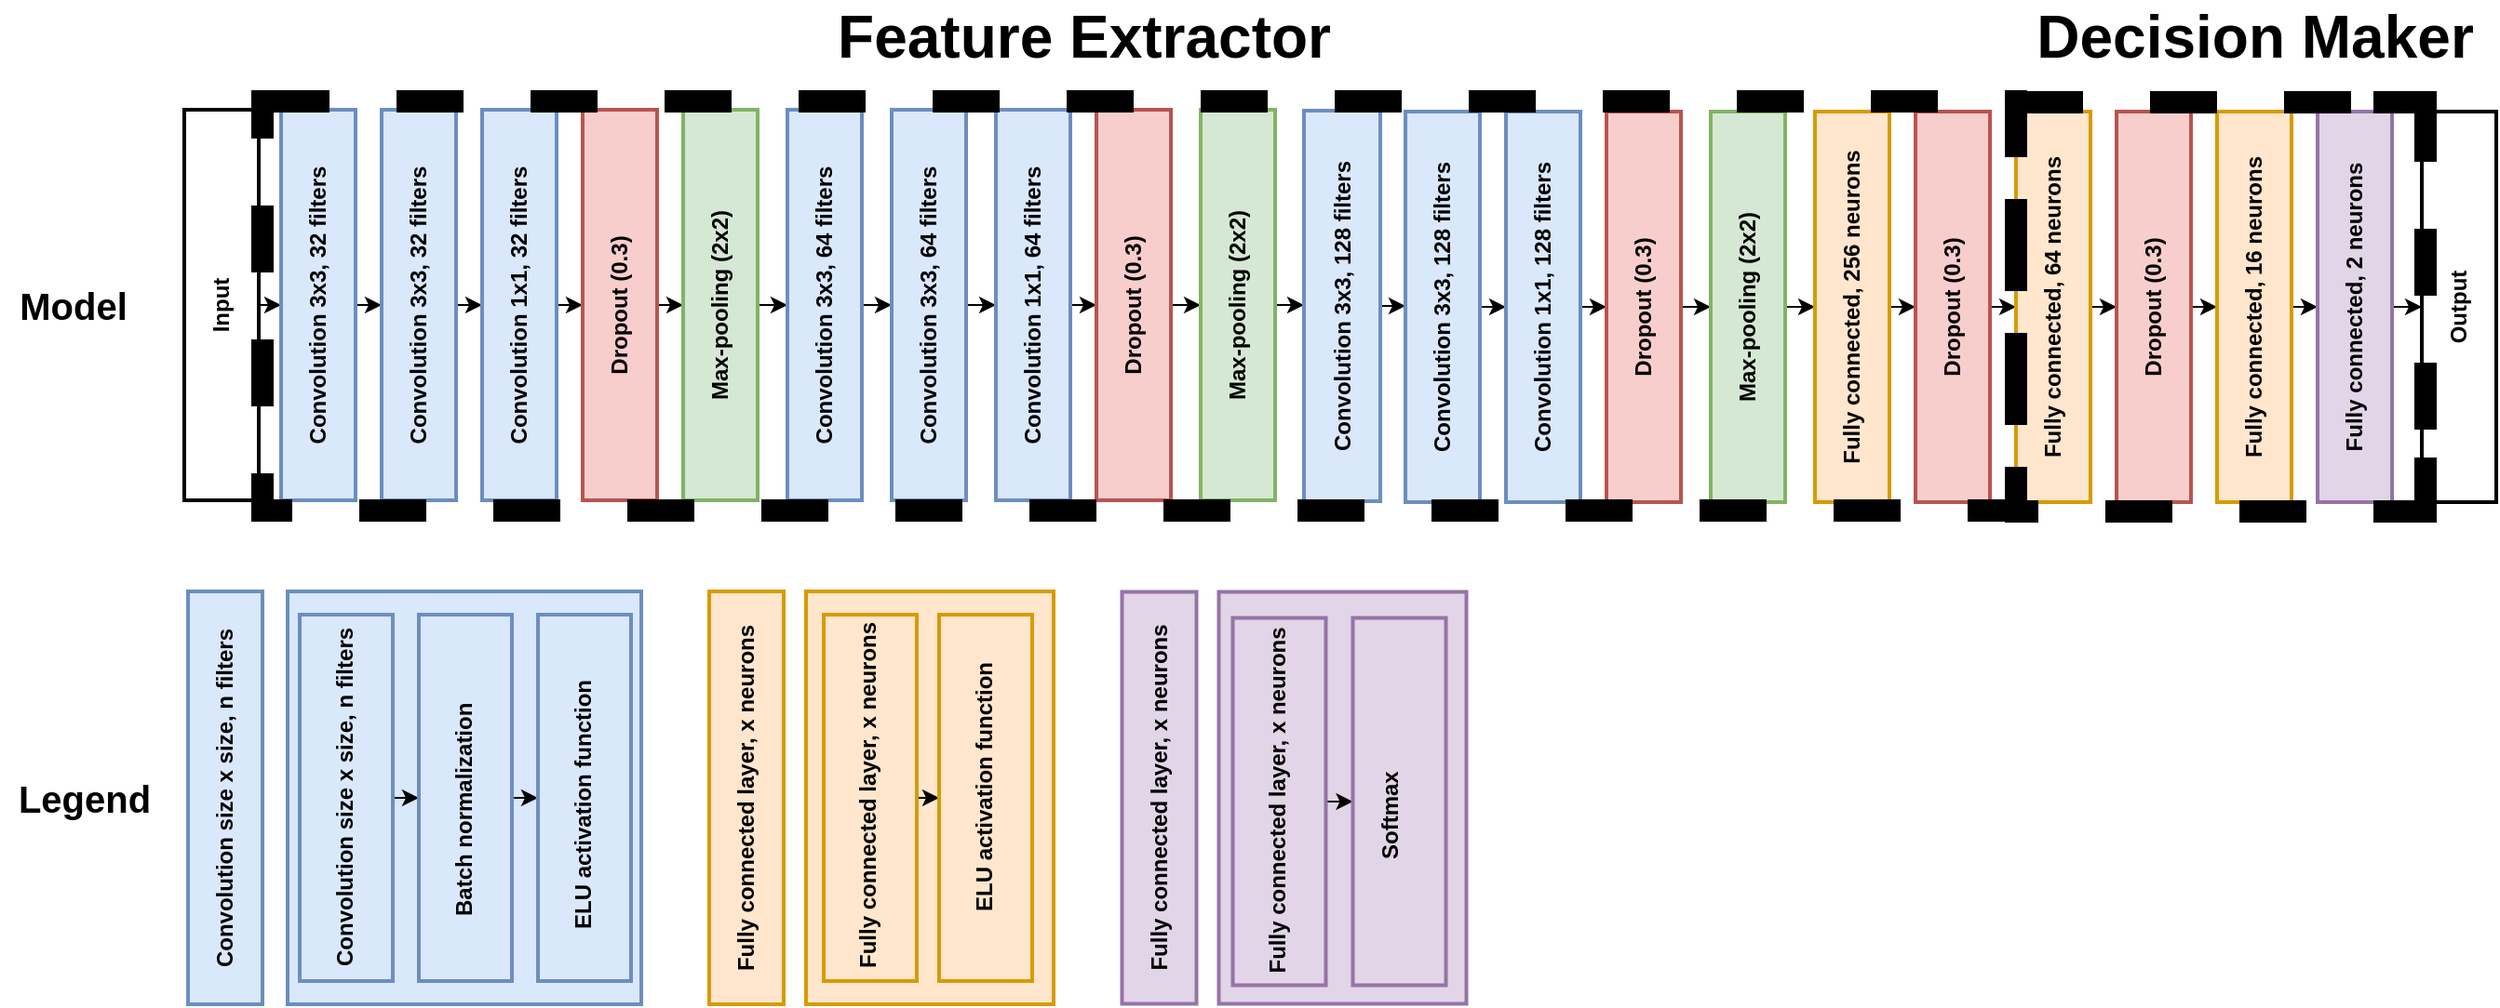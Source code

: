 <mxfile version="12.7.9" type="device"><diagram id="4HQOshZV_k2WL0ykkOAc" name="Page-1"><mxGraphModel dx="1426" dy="1092" grid="0" gridSize="10" guides="1" tooltips="1" connect="1" arrows="1" fold="1" page="0" pageScale="1" pageWidth="827" pageHeight="1169" math="0" shadow="0"><root><mxCell id="0"/><mxCell id="1" parent="0"/><mxCell id="lN7vfvfT1ER4BKv6xNQo-16" style="edgeStyle=orthogonalEdgeStyle;rounded=0;orthogonalLoop=1;jettySize=auto;html=1;exitX=0.5;exitY=1;exitDx=0;exitDy=0;entryX=0.5;entryY=0;entryDx=0;entryDy=0;" edge="1" parent="1" source="qrMhtpLLQNjBzLE9eOBl-1" target="qrMhtpLLQNjBzLE9eOBl-2"><mxGeometry relative="1" as="geometry"/></mxCell><mxCell id="qrMhtpLLQNjBzLE9eOBl-1" value="&lt;b&gt;Input&lt;/b&gt;" style="rounded=0;whiteSpace=wrap;html=1;strokeWidth=2;rotation=-90;" parent="1" vertex="1"><mxGeometry x="22" y="31" width="210" height="40" as="geometry"/></mxCell><mxCell id="qrMhtpLLQNjBzLE9eOBl-7" style="edgeStyle=orthogonalEdgeStyle;rounded=0;orthogonalLoop=1;jettySize=auto;html=1;exitX=0.5;exitY=1;exitDx=0;exitDy=0;entryX=0.5;entryY=0;entryDx=0;entryDy=0;" parent="1" source="qrMhtpLLQNjBzLE9eOBl-2" target="qrMhtpLLQNjBzLE9eOBl-4" edge="1"><mxGeometry relative="1" as="geometry"/></mxCell><mxCell id="qrMhtpLLQNjBzLE9eOBl-2" value="&lt;b&gt;Convolution 3x3, 32 filters&lt;/b&gt;" style="rounded=0;whiteSpace=wrap;html=1;strokeWidth=2;fillColor=#dae8fc;strokeColor=#6c8ebf;rotation=-90;" parent="1" vertex="1"><mxGeometry x="74" y="31" width="210" height="40" as="geometry"/></mxCell><mxCell id="qrMhtpLLQNjBzLE9eOBl-8" style="edgeStyle=orthogonalEdgeStyle;rounded=0;orthogonalLoop=1;jettySize=auto;html=1;exitX=0.5;exitY=1;exitDx=0;exitDy=0;entryX=0.5;entryY=0;entryDx=0;entryDy=0;" parent="1" source="qrMhtpLLQNjBzLE9eOBl-4" target="qrMhtpLLQNjBzLE9eOBl-5" edge="1"><mxGeometry relative="1" as="geometry"/></mxCell><mxCell id="qrMhtpLLQNjBzLE9eOBl-4" value="&lt;b&gt;Convolution 3x3, 32 filters&lt;/b&gt;" style="rounded=0;whiteSpace=wrap;html=1;strokeWidth=2;fillColor=#dae8fc;strokeColor=#6c8ebf;rotation=-90;" parent="1" vertex="1"><mxGeometry x="128" y="31" width="210" height="40" as="geometry"/></mxCell><mxCell id="qrMhtpLLQNjBzLE9eOBl-12" style="edgeStyle=orthogonalEdgeStyle;rounded=0;orthogonalLoop=1;jettySize=auto;html=1;exitX=0.5;exitY=1;exitDx=0;exitDy=0;entryX=0.5;entryY=0;entryDx=0;entryDy=0;" parent="1" source="qrMhtpLLQNjBzLE9eOBl-5" target="qrMhtpLLQNjBzLE9eOBl-10" edge="1"><mxGeometry relative="1" as="geometry"/></mxCell><mxCell id="qrMhtpLLQNjBzLE9eOBl-5" value="&lt;b&gt;Convolution 1x1, 32 filters&lt;/b&gt;" style="rounded=0;whiteSpace=wrap;html=1;strokeWidth=2;fillColor=#dae8fc;strokeColor=#6c8ebf;rotation=-90;" parent="1" vertex="1"><mxGeometry x="182" y="31" width="210" height="40" as="geometry"/></mxCell><mxCell id="qrMhtpLLQNjBzLE9eOBl-13" style="edgeStyle=orthogonalEdgeStyle;rounded=0;orthogonalLoop=1;jettySize=auto;html=1;exitX=0.5;exitY=1;exitDx=0;exitDy=0;entryX=0.5;entryY=0;entryDx=0;entryDy=0;" parent="1" source="qrMhtpLLQNjBzLE9eOBl-10" target="qrMhtpLLQNjBzLE9eOBl-11" edge="1"><mxGeometry relative="1" as="geometry"/></mxCell><mxCell id="qrMhtpLLQNjBzLE9eOBl-10" value="&lt;b&gt;Dropout (0.3)&lt;br&gt;&lt;/b&gt;" style="rounded=0;whiteSpace=wrap;html=1;strokeWidth=2;fillColor=#f8cecc;strokeColor=#b85450;rotation=-90;" parent="1" vertex="1"><mxGeometry x="236" y="31" width="210" height="40" as="geometry"/></mxCell><mxCell id="qrMhtpLLQNjBzLE9eOBl-17" style="edgeStyle=orthogonalEdgeStyle;rounded=0;orthogonalLoop=1;jettySize=auto;html=1;exitX=0.5;exitY=1;exitDx=0;exitDy=0;entryX=0.5;entryY=0;entryDx=0;entryDy=0;" parent="1" source="qrMhtpLLQNjBzLE9eOBl-11" target="qrMhtpLLQNjBzLE9eOBl-14" edge="1"><mxGeometry relative="1" as="geometry"/></mxCell><mxCell id="qrMhtpLLQNjBzLE9eOBl-11" value="&lt;b&gt;Max-pooling (2x2)&lt;/b&gt;" style="rounded=0;whiteSpace=wrap;html=1;strokeWidth=2;fillColor=#d5e8d4;strokeColor=#82b366;rotation=-90;" parent="1" vertex="1"><mxGeometry x="290" y="31" width="210" height="40" as="geometry"/></mxCell><mxCell id="qrMhtpLLQNjBzLE9eOBl-18" style="edgeStyle=orthogonalEdgeStyle;rounded=0;orthogonalLoop=1;jettySize=auto;html=1;exitX=0.5;exitY=1;exitDx=0;exitDy=0;entryX=0.5;entryY=0;entryDx=0;entryDy=0;" parent="1" source="qrMhtpLLQNjBzLE9eOBl-14" target="qrMhtpLLQNjBzLE9eOBl-15" edge="1"><mxGeometry relative="1" as="geometry"/></mxCell><mxCell id="qrMhtpLLQNjBzLE9eOBl-14" value="&lt;b&gt;Convolution 3x3, 64 filters&lt;/b&gt;" style="rounded=0;whiteSpace=wrap;html=1;strokeWidth=2;fillColor=#dae8fc;strokeColor=#6c8ebf;rotation=-90;" parent="1" vertex="1"><mxGeometry x="346" y="31" width="210" height="40" as="geometry"/></mxCell><mxCell id="qrMhtpLLQNjBzLE9eOBl-19" style="edgeStyle=orthogonalEdgeStyle;rounded=0;orthogonalLoop=1;jettySize=auto;html=1;exitX=0.5;exitY=1;exitDx=0;exitDy=0;entryX=0.5;entryY=0;entryDx=0;entryDy=0;" parent="1" source="qrMhtpLLQNjBzLE9eOBl-15" target="qrMhtpLLQNjBzLE9eOBl-16" edge="1"><mxGeometry relative="1" as="geometry"/></mxCell><mxCell id="qrMhtpLLQNjBzLE9eOBl-15" value="&lt;b&gt;Convolution 3x3, 64 filters&lt;/b&gt;" style="rounded=0;whiteSpace=wrap;html=1;strokeWidth=2;fillColor=#dae8fc;strokeColor=#6c8ebf;rotation=-90;" parent="1" vertex="1"><mxGeometry x="402" y="31" width="210" height="40" as="geometry"/></mxCell><mxCell id="qrMhtpLLQNjBzLE9eOBl-38" style="edgeStyle=orthogonalEdgeStyle;rounded=0;orthogonalLoop=1;jettySize=auto;html=1;exitX=0.5;exitY=1;exitDx=0;exitDy=0;entryX=0.5;entryY=0;entryDx=0;entryDy=0;" parent="1" source="qrMhtpLLQNjBzLE9eOBl-16" target="qrMhtpLLQNjBzLE9eOBl-25" edge="1"><mxGeometry relative="1" as="geometry"/></mxCell><mxCell id="qrMhtpLLQNjBzLE9eOBl-16" value="&lt;b&gt;Convolution 1x1, 64 filters&lt;/b&gt;" style="rounded=0;whiteSpace=wrap;html=1;strokeWidth=2;fillColor=#dae8fc;strokeColor=#6c8ebf;rotation=-90;" parent="1" vertex="1"><mxGeometry x="458" y="31" width="210" height="40" as="geometry"/></mxCell><mxCell id="qrMhtpLLQNjBzLE9eOBl-39" style="edgeStyle=orthogonalEdgeStyle;rounded=0;orthogonalLoop=1;jettySize=auto;html=1;exitX=0.5;exitY=1;exitDx=0;exitDy=0;entryX=0.5;entryY=0;entryDx=0;entryDy=0;" parent="1" source="qrMhtpLLQNjBzLE9eOBl-25" target="qrMhtpLLQNjBzLE9eOBl-26" edge="1"><mxGeometry relative="1" as="geometry"/></mxCell><mxCell id="qrMhtpLLQNjBzLE9eOBl-25" value="&lt;b&gt;Dropout (0.3)&lt;br&gt;&lt;/b&gt;" style="rounded=0;whiteSpace=wrap;html=1;strokeWidth=2;fillColor=#f8cecc;strokeColor=#b85450;rotation=-90;" parent="1" vertex="1"><mxGeometry x="512" y="31" width="210" height="40" as="geometry"/></mxCell><mxCell id="qrMhtpLLQNjBzLE9eOBl-40" style="edgeStyle=orthogonalEdgeStyle;rounded=0;orthogonalLoop=1;jettySize=auto;html=1;exitX=0.5;exitY=1;exitDx=0;exitDy=0;entryX=0.5;entryY=0;entryDx=0;entryDy=0;" parent="1" source="qrMhtpLLQNjBzLE9eOBl-26" target="qrMhtpLLQNjBzLE9eOBl-27" edge="1"><mxGeometry relative="1" as="geometry"/></mxCell><mxCell id="qrMhtpLLQNjBzLE9eOBl-26" value="&lt;b&gt;Max-pooling (2x2)&lt;/b&gt;" style="rounded=0;whiteSpace=wrap;html=1;strokeWidth=2;fillColor=#d5e8d4;strokeColor=#82b366;rotation=-90;" parent="1" vertex="1"><mxGeometry x="568" y="31" width="210" height="40" as="geometry"/></mxCell><mxCell id="qrMhtpLLQNjBzLE9eOBl-41" style="edgeStyle=orthogonalEdgeStyle;rounded=0;orthogonalLoop=1;jettySize=auto;html=1;exitX=0.5;exitY=1;exitDx=0;exitDy=0;entryX=0.5;entryY=0;entryDx=0;entryDy=0;" parent="1" source="qrMhtpLLQNjBzLE9eOBl-27" target="qrMhtpLLQNjBzLE9eOBl-28" edge="1"><mxGeometry relative="1" as="geometry"/></mxCell><mxCell id="qrMhtpLLQNjBzLE9eOBl-27" value="&lt;b&gt;Convolution 3x3, 128 filters&lt;/b&gt;" style="rounded=0;whiteSpace=wrap;html=1;strokeWidth=2;fillColor=#dae8fc;strokeColor=#6c8ebf;rotation=-90;" parent="1" vertex="1"><mxGeometry x="624" y="31" width="210" height="41" as="geometry"/></mxCell><mxCell id="qrMhtpLLQNjBzLE9eOBl-42" style="edgeStyle=orthogonalEdgeStyle;rounded=0;orthogonalLoop=1;jettySize=auto;html=1;exitX=0.5;exitY=1;exitDx=0;exitDy=0;entryX=0.5;entryY=0;entryDx=0;entryDy=0;" parent="1" source="qrMhtpLLQNjBzLE9eOBl-28" target="qrMhtpLLQNjBzLE9eOBl-29" edge="1"><mxGeometry relative="1" as="geometry"/></mxCell><mxCell id="qrMhtpLLQNjBzLE9eOBl-28" value="&lt;b&gt;Convolution 3x3, 128 filters&lt;/b&gt;" style="rounded=0;whiteSpace=wrap;html=1;strokeWidth=2;fillColor=#dae8fc;strokeColor=#6c8ebf;rotation=-90;" parent="1" vertex="1"><mxGeometry x="678" y="32" width="210" height="40" as="geometry"/></mxCell><mxCell id="qrMhtpLLQNjBzLE9eOBl-43" style="edgeStyle=orthogonalEdgeStyle;rounded=0;orthogonalLoop=1;jettySize=auto;html=1;exitX=0.5;exitY=1;exitDx=0;exitDy=0;entryX=0.5;entryY=0;entryDx=0;entryDy=0;" parent="1" source="qrMhtpLLQNjBzLE9eOBl-29" target="qrMhtpLLQNjBzLE9eOBl-30" edge="1"><mxGeometry relative="1" as="geometry"/></mxCell><mxCell id="qrMhtpLLQNjBzLE9eOBl-29" value="&lt;b&gt;Convolution 1x1, 128 filters&lt;/b&gt;" style="rounded=0;whiteSpace=wrap;html=1;strokeWidth=2;fillColor=#dae8fc;strokeColor=#6c8ebf;rotation=-90;" parent="1" vertex="1"><mxGeometry x="732" y="32" width="210" height="40" as="geometry"/></mxCell><mxCell id="C7guAiQAHG3eJ4Bs0CPI-1" style="edgeStyle=orthogonalEdgeStyle;rounded=0;orthogonalLoop=1;jettySize=auto;html=1;exitX=0.5;exitY=1;exitDx=0;exitDy=0;" parent="1" source="qrMhtpLLQNjBzLE9eOBl-30" target="qrMhtpLLQNjBzLE9eOBl-31" edge="1"><mxGeometry relative="1" as="geometry"/></mxCell><mxCell id="qrMhtpLLQNjBzLE9eOBl-30" value="&lt;b&gt;Dropout (0.3)&lt;br&gt;&lt;/b&gt;" style="rounded=0;whiteSpace=wrap;html=1;strokeWidth=2;fillColor=#f8cecc;strokeColor=#b85450;rotation=-90;" parent="1" vertex="1"><mxGeometry x="786" y="32" width="210" height="40" as="geometry"/></mxCell><mxCell id="qrMhtpLLQNjBzLE9eOBl-44" style="edgeStyle=orthogonalEdgeStyle;rounded=0;orthogonalLoop=1;jettySize=auto;html=1;exitX=0.5;exitY=1;exitDx=0;exitDy=0;entryX=0.5;entryY=0;entryDx=0;entryDy=0;" parent="1" source="qrMhtpLLQNjBzLE9eOBl-31" target="qrMhtpLLQNjBzLE9eOBl-32" edge="1"><mxGeometry relative="1" as="geometry"/></mxCell><mxCell id="qrMhtpLLQNjBzLE9eOBl-31" value="&lt;b&gt;Max-pooling (2x2)&lt;/b&gt;" style="rounded=0;whiteSpace=wrap;html=1;strokeWidth=2;fillColor=#d5e8d4;strokeColor=#82b366;rotation=-90;" parent="1" vertex="1"><mxGeometry x="842" y="32" width="210" height="40" as="geometry"/></mxCell><mxCell id="qrMhtpLLQNjBzLE9eOBl-45" style="edgeStyle=orthogonalEdgeStyle;rounded=0;orthogonalLoop=1;jettySize=auto;html=1;exitX=0.5;exitY=1;exitDx=0;exitDy=0;entryX=0.5;entryY=0;entryDx=0;entryDy=0;" parent="1" source="qrMhtpLLQNjBzLE9eOBl-32" target="qrMhtpLLQNjBzLE9eOBl-33" edge="1"><mxGeometry relative="1" as="geometry"/></mxCell><mxCell id="qrMhtpLLQNjBzLE9eOBl-32" value="&lt;b&gt;Fully connected, 256&lt;/b&gt; &lt;b&gt;neurons&lt;/b&gt;" style="rounded=0;whiteSpace=wrap;html=1;strokeWidth=2;fillColor=#ffe6cc;strokeColor=#d79b00;rotation=-90;" parent="1" vertex="1"><mxGeometry x="898" y="32" width="210" height="40" as="geometry"/></mxCell><mxCell id="qrMhtpLLQNjBzLE9eOBl-46" style="edgeStyle=orthogonalEdgeStyle;rounded=0;orthogonalLoop=1;jettySize=auto;html=1;exitX=0.5;exitY=1;exitDx=0;exitDy=0;entryX=0.5;entryY=0;entryDx=0;entryDy=0;" parent="1" source="qrMhtpLLQNjBzLE9eOBl-33" target="qrMhtpLLQNjBzLE9eOBl-34" edge="1"><mxGeometry relative="1" as="geometry"/></mxCell><mxCell id="qrMhtpLLQNjBzLE9eOBl-33" value="&lt;b&gt;Dropout (0.3)&lt;br&gt;&lt;/b&gt;" style="rounded=0;whiteSpace=wrap;html=1;strokeWidth=2;fillColor=#f8cecc;strokeColor=#b85450;rotation=-90;" parent="1" vertex="1"><mxGeometry x="952" y="32" width="210" height="40" as="geometry"/></mxCell><mxCell id="qrMhtpLLQNjBzLE9eOBl-47" style="edgeStyle=orthogonalEdgeStyle;rounded=0;orthogonalLoop=1;jettySize=auto;html=1;exitX=0.5;exitY=1;exitDx=0;exitDy=0;entryX=0.5;entryY=0;entryDx=0;entryDy=0;" parent="1" source="qrMhtpLLQNjBzLE9eOBl-34" target="qrMhtpLLQNjBzLE9eOBl-35" edge="1"><mxGeometry relative="1" as="geometry"/></mxCell><mxCell id="qrMhtpLLQNjBzLE9eOBl-34" value="&lt;b&gt;Fully connected, 64 neurons&lt;br&gt;&lt;/b&gt;" style="rounded=0;whiteSpace=wrap;html=1;strokeWidth=2;fillColor=#ffe6cc;strokeColor=#d79b00;rotation=-90;" parent="1" vertex="1"><mxGeometry x="1006" y="32" width="210" height="40" as="geometry"/></mxCell><mxCell id="qrMhtpLLQNjBzLE9eOBl-48" style="edgeStyle=orthogonalEdgeStyle;rounded=0;orthogonalLoop=1;jettySize=auto;html=1;exitX=0.5;exitY=1;exitDx=0;exitDy=0;entryX=0.5;entryY=0;entryDx=0;entryDy=0;" parent="1" source="qrMhtpLLQNjBzLE9eOBl-35" target="qrMhtpLLQNjBzLE9eOBl-36" edge="1"><mxGeometry relative="1" as="geometry"/></mxCell><mxCell id="qrMhtpLLQNjBzLE9eOBl-35" value="&lt;b&gt;Dropout (0.3)&lt;br&gt;&lt;/b&gt;" style="rounded=0;whiteSpace=wrap;html=1;strokeWidth=2;fillColor=#f8cecc;strokeColor=#b85450;rotation=-90;" parent="1" vertex="1"><mxGeometry x="1060" y="32" width="210" height="40" as="geometry"/></mxCell><mxCell id="qrMhtpLLQNjBzLE9eOBl-49" style="edgeStyle=orthogonalEdgeStyle;rounded=0;orthogonalLoop=1;jettySize=auto;html=1;exitX=0.5;exitY=1;exitDx=0;exitDy=0;entryX=0.5;entryY=0;entryDx=0;entryDy=0;" parent="1" source="qrMhtpLLQNjBzLE9eOBl-36" target="qrMhtpLLQNjBzLE9eOBl-37" edge="1"><mxGeometry relative="1" as="geometry"/></mxCell><mxCell id="qrMhtpLLQNjBzLE9eOBl-36" value="&lt;b&gt;Fully connected, 16 neurons&lt;br&gt;&lt;/b&gt;" style="rounded=0;whiteSpace=wrap;html=1;strokeWidth=2;fillColor=#ffe6cc;strokeColor=#d79b00;rotation=-90;" parent="1" vertex="1"><mxGeometry x="1114" y="32" width="210" height="40" as="geometry"/></mxCell><mxCell id="C7guAiQAHG3eJ4Bs0CPI-5" style="edgeStyle=orthogonalEdgeStyle;rounded=0;orthogonalLoop=1;jettySize=auto;html=1;exitX=0.5;exitY=1;exitDx=0;exitDy=0;entryX=0.5;entryY=0;entryDx=0;entryDy=0;" parent="1" source="qrMhtpLLQNjBzLE9eOBl-37" target="C7guAiQAHG3eJ4Bs0CPI-3" edge="1"><mxGeometry relative="1" as="geometry"/></mxCell><mxCell id="qrMhtpLLQNjBzLE9eOBl-37" value="&lt;b&gt;Fully connected, 2 neurons&lt;br&gt;&lt;/b&gt;" style="rounded=0;whiteSpace=wrap;html=1;strokeWidth=2;fillColor=#e1d5e7;strokeColor=#9673a6;rotation=-90;" parent="1" vertex="1"><mxGeometry x="1168" y="32" width="210" height="40" as="geometry"/></mxCell><mxCell id="qrMhtpLLQNjBzLE9eOBl-51" value="&lt;b&gt;Convolution size x size, n filters&lt;/b&gt;" style="rounded=0;whiteSpace=wrap;html=1;strokeWidth=2;fillColor=#dae8fc;strokeColor=#6c8ebf;rotation=-90;" parent="1" vertex="1"><mxGeometry x="18" y="296" width="222" height="40" as="geometry"/></mxCell><mxCell id="qrMhtpLLQNjBzLE9eOBl-52" value="" style="rounded=0;whiteSpace=wrap;html=1;strokeWidth=2;fillColor=#dae8fc;strokeColor=#6c8ebf;rotation=-90;" parent="1" vertex="1"><mxGeometry x="146.5" y="221" width="222" height="190" as="geometry"/></mxCell><mxCell id="qrMhtpLLQNjBzLE9eOBl-85" style="edgeStyle=orthogonalEdgeStyle;rounded=0;orthogonalLoop=1;jettySize=auto;html=1;exitX=0.5;exitY=1;exitDx=0;exitDy=0;entryX=0.5;entryY=0;entryDx=0;entryDy=0;" parent="1" source="qrMhtpLLQNjBzLE9eOBl-53" target="qrMhtpLLQNjBzLE9eOBl-54" edge="1"><mxGeometry relative="1" as="geometry"/></mxCell><mxCell id="qrMhtpLLQNjBzLE9eOBl-53" value="" style="rounded=0;whiteSpace=wrap;html=1;strokeWidth=2;fillColor=#dae8fc;strokeColor=#6c8ebf;rotation=-90;" parent="1" vertex="1"><mxGeometry x="95.5" y="291" width="197" height="50" as="geometry"/></mxCell><mxCell id="qrMhtpLLQNjBzLE9eOBl-86" style="edgeStyle=orthogonalEdgeStyle;rounded=0;orthogonalLoop=1;jettySize=auto;html=1;exitX=0.5;exitY=1;exitDx=0;exitDy=0;entryX=0.5;entryY=0;entryDx=0;entryDy=0;" parent="1" source="qrMhtpLLQNjBzLE9eOBl-54" target="qrMhtpLLQNjBzLE9eOBl-55" edge="1"><mxGeometry relative="1" as="geometry"/></mxCell><mxCell id="qrMhtpLLQNjBzLE9eOBl-54" value="" style="rounded=0;whiteSpace=wrap;html=1;strokeWidth=2;fillColor=#dae8fc;strokeColor=#6c8ebf;rotation=-90;" parent="1" vertex="1"><mxGeometry x="159.5" y="291" width="197" height="50" as="geometry"/></mxCell><mxCell id="qrMhtpLLQNjBzLE9eOBl-55" value="" style="rounded=0;whiteSpace=wrap;html=1;strokeWidth=2;fillColor=#dae8fc;strokeColor=#6c8ebf;rotation=-90;" parent="1" vertex="1"><mxGeometry x="223.5" y="291" width="197" height="50" as="geometry"/></mxCell><mxCell id="qrMhtpLLQNjBzLE9eOBl-56" value="&lt;b&gt;&lt;font style=&quot;font-size: 20px&quot;&gt;Legend&lt;/font&gt;&lt;/b&gt;" style="text;html=1;align=center;verticalAlign=middle;resizable=0;points=[];autosize=1;" parent="1" vertex="1"><mxGeometry x="8" y="306" width="90" height="20" as="geometry"/></mxCell><mxCell id="qrMhtpLLQNjBzLE9eOBl-57" value="&lt;font size=&quot;1&quot;&gt;&lt;b style=&quot;font-size: 20px&quot;&gt;Model&lt;/b&gt;&lt;/font&gt;" style="text;html=1;align=center;verticalAlign=middle;resizable=0;points=[];autosize=1;" parent="1" vertex="1"><mxGeometry x="12" y="41" width="70" height="20" as="geometry"/></mxCell><mxCell id="qrMhtpLLQNjBzLE9eOBl-58" value="&lt;b&gt;Convolution size x size, n filters&lt;/b&gt;" style="text;html=1;fillColor=none;strokeColor=none;rotation=-90;" parent="1" vertex="1"><mxGeometry x="106.5" y="306" width="175" height="30" as="geometry"/></mxCell><mxCell id="qrMhtpLLQNjBzLE9eOBl-59" value="&lt;b&gt;Batch normalization&lt;/b&gt;" style="text;html=1;fillColor=none;strokeColor=none;rotation=-90;" parent="1" vertex="1"><mxGeometry x="186.5" y="295" width="144" height="30" as="geometry"/></mxCell><mxCell id="qrMhtpLLQNjBzLE9eOBl-60" value="&lt;b&gt;ELU activation function&lt;/b&gt;" style="text;html=1;fillColor=none;strokeColor=none;rotation=-90;" parent="1" vertex="1"><mxGeometry x="249.5" y="301" width="145" height="30" as="geometry"/></mxCell><mxCell id="qrMhtpLLQNjBzLE9eOBl-62" value="&lt;b&gt;Fully connected layer, x neurons&lt;/b&gt;" style="rounded=0;whiteSpace=wrap;html=1;strokeWidth=2;fillColor=#ffe6cc;strokeColor=#d79b00;rotation=-90;" parent="1" vertex="1"><mxGeometry x="298" y="296" width="222" height="40" as="geometry"/></mxCell><mxCell id="qrMhtpLLQNjBzLE9eOBl-63" value="" style="rounded=0;whiteSpace=wrap;html=1;strokeWidth=2;fillColor=#ffe6cc;strokeColor=#d79b00;rotation=-90;" parent="1" vertex="1"><mxGeometry x="396.5" y="249.5" width="222" height="133" as="geometry"/></mxCell><mxCell id="qrMhtpLLQNjBzLE9eOBl-88" style="edgeStyle=orthogonalEdgeStyle;rounded=0;orthogonalLoop=1;jettySize=auto;html=1;exitX=0.5;exitY=1;exitDx=0;exitDy=0;entryX=0.5;entryY=0;entryDx=0;entryDy=0;" parent="1" source="qrMhtpLLQNjBzLE9eOBl-64" target="qrMhtpLLQNjBzLE9eOBl-65" edge="1"><mxGeometry relative="1" as="geometry"/></mxCell><mxCell id="qrMhtpLLQNjBzLE9eOBl-64" value="" style="rounded=0;whiteSpace=wrap;html=1;strokeWidth=2;fillColor=#ffe6cc;strokeColor=#d79b00;rotation=-90;" parent="1" vertex="1"><mxGeometry x="377" y="291" width="197" height="50" as="geometry"/></mxCell><mxCell id="qrMhtpLLQNjBzLE9eOBl-65" value="" style="rounded=0;whiteSpace=wrap;html=1;strokeWidth=2;fillColor=#ffe6cc;strokeColor=#d79b00;rotation=-90;" parent="1" vertex="1"><mxGeometry x="439" y="291" width="197" height="50" as="geometry"/></mxCell><mxCell id="qrMhtpLLQNjBzLE9eOBl-67" value="&lt;b&gt;Fully connected layer, x neurons&lt;/b&gt;" style="text;html=1;fillColor=none;strokeColor=none;rotation=-90;" parent="1" vertex="1"><mxGeometry x="391.5" y="311" width="168" height="30" as="geometry"/></mxCell><mxCell id="qrMhtpLLQNjBzLE9eOBl-68" value="&lt;b&gt;ELU activation function&lt;/b&gt;" style="text;html=1;fillColor=none;strokeColor=none;rotation=-90;" parent="1" vertex="1"><mxGeometry x="474" y="301" width="127" height="30" as="geometry"/></mxCell><mxCell id="qrMhtpLLQNjBzLE9eOBl-76" value="&lt;b&gt;Fully connected layer, x neurons&lt;/b&gt;" style="rounded=0;whiteSpace=wrap;html=1;strokeWidth=2;fillColor=#e1d5e7;strokeColor=#9673a6;rotation=-90;" parent="1" vertex="1"><mxGeometry x="520" y="296" width="221.5" height="40" as="geometry"/></mxCell><mxCell id="qrMhtpLLQNjBzLE9eOBl-77" value="" style="rounded=0;whiteSpace=wrap;html=1;strokeWidth=2;fillColor=#e1d5e7;strokeColor=#9673a6;rotation=-90;" parent="1" vertex="1"><mxGeometry x="618.5" y="249.5" width="221.5" height="133" as="geometry"/></mxCell><mxCell id="lN7vfvfT1ER4BKv6xNQo-8" style="edgeStyle=orthogonalEdgeStyle;rounded=0;orthogonalLoop=1;jettySize=auto;html=1;exitX=0.5;exitY=1;exitDx=0;exitDy=0;entryX=0.5;entryY=0;entryDx=0;entryDy=0;" edge="1" parent="1" source="qrMhtpLLQNjBzLE9eOBl-78" target="qrMhtpLLQNjBzLE9eOBl-79"><mxGeometry relative="1" as="geometry"/></mxCell><mxCell id="qrMhtpLLQNjBzLE9eOBl-78" value="" style="rounded=0;whiteSpace=wrap;html=1;strokeWidth=2;fillColor=#e1d5e7;strokeColor=#9673a6;rotation=-90;" parent="1" vertex="1"><mxGeometry x="596.5" y="293" width="197.5" height="50" as="geometry"/></mxCell><mxCell id="qrMhtpLLQNjBzLE9eOBl-79" value="" style="rounded=0;whiteSpace=wrap;html=1;strokeWidth=2;fillColor=#e1d5e7;strokeColor=#9673a6;rotation=-90;" parent="1" vertex="1"><mxGeometry x="661" y="293" width="197.5" height="50" as="geometry"/></mxCell><mxCell id="qrMhtpLLQNjBzLE9eOBl-80" value="&lt;b&gt;Fully connected layer, x neurons&lt;/b&gt;" style="text;html=1;fillColor=none;strokeColor=none;rotation=-90;" parent="1" vertex="1"><mxGeometry x="611.25" y="313" width="168" height="30" as="geometry"/></mxCell><mxCell id="qrMhtpLLQNjBzLE9eOBl-81" value="&lt;b&gt;Softmax&lt;/b&gt;" style="text;html=1;fillColor=none;strokeColor=none;rotation=-90;" parent="1" vertex="1"><mxGeometry x="720" y="301" width="71" height="30" as="geometry"/></mxCell><mxCell id="C7guAiQAHG3eJ4Bs0CPI-3" value="&lt;b&gt;Output&lt;/b&gt;" style="rounded=0;whiteSpace=wrap;html=1;strokeWidth=2;rotation=-90;" parent="1" vertex="1"><mxGeometry x="1224" y="32" width="210" height="40" as="geometry"/></mxCell><mxCell id="lN7vfvfT1ER4BKv6xNQo-9" value="" style="rounded=0;whiteSpace=wrap;html=1;fillColor=none;dashed=1;strokeWidth=12;" vertex="1" parent="1"><mxGeometry x="1091" y="-58" width="220" height="220" as="geometry"/></mxCell><mxCell id="lN7vfvfT1ER4BKv6xNQo-11" value="&lt;b&gt;&lt;font style=&quot;font-size: 32px&quot;&gt;Feature Extractor&lt;/font&gt;&lt;/b&gt;" style="text;html=1;align=center;verticalAlign=middle;resizable=0;points=[];autosize=1;" vertex="1" parent="1"><mxGeometry x="452" y="-106" width="275" height="25" as="geometry"/></mxCell><mxCell id="lN7vfvfT1ER4BKv6xNQo-14" value="&lt;b&gt;&lt;font style=&quot;font-size: 32px&quot;&gt;Decision Maker&lt;/font&gt;&lt;/b&gt;" style="text;html=1;align=center;verticalAlign=middle;resizable=0;points=[];autosize=1;" vertex="1" parent="1"><mxGeometry x="1096.5" y="-106" width="245" height="25" as="geometry"/></mxCell><mxCell id="lN7vfvfT1ER4BKv6xNQo-10" value="" style="rounded=0;whiteSpace=wrap;html=1;fillColor=none;dashed=1;strokeWidth=12;" vertex="1" parent="1"><mxGeometry x="149" y="-58.5" width="942" height="220" as="geometry"/></mxCell><mxCell id="lN7vfvfT1ER4BKv6xNQo-17" value="" style="endArrow=none;html=1;strokeColor=#000000;strokeWidth=12;" edge="1" parent="1"><mxGeometry width="50" height="50" relative="1" as="geometry"><mxPoint x="1283" y="-58" as="sourcePoint"/><mxPoint x="1311" y="-58" as="targetPoint"/></mxGeometry></mxCell><mxCell id="lN7vfvfT1ER4BKv6xNQo-18" value="" style="endArrow=none;html=1;strokeColor=#000000;strokeWidth=12;" edge="1" parent="1"><mxGeometry width="50" height="50" relative="1" as="geometry"><mxPoint x="1311" y="133" as="sourcePoint"/><mxPoint x="1311" y="155" as="targetPoint"/></mxGeometry></mxCell></root></mxGraphModel></diagram></mxfile>